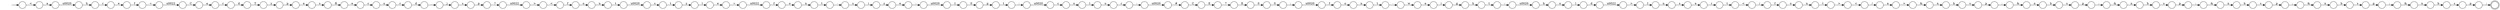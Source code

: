 digraph Automaton {
  rankdir = LR;
  0 [shape=circle,label=""];
  0 -> 92 [label="I"]
  1 [shape=circle,label=""];
  1 -> 129 [label="\u0022"]
  2 [shape=circle,label=""];
  2 -> 14 [label="l"]
  3 [shape=circle,label=""];
  3 -> 46 [label="&"]
  4 [shape=circle,label=""];
  4 -> 122 [label="="]
  5 [shape=circle,label=""];
  5 -> 118 [label="y"]
  6 [shape=circle,label=""];
  6 -> 34 [label="s"]
  7 [shape=circle,label=""];
  7 -> 99 [label="r"]
  8 [shape=circle,label=""];
  8 -> 27 [label="7"]
  9 [shape=circle,label=""];
  9 -> 35 [label="."]
  10 [shape=circle,label=""];
  10 -> 113 [label="p"]
  11 [shape=circle,label=""];
  11 -> 127 [label="b"]
  12 [shape=circle,label=""];
  12 -> 78 [label="o"]
  13 [shape=circle,label=""];
  13 -> 71 [label="1"]
  14 [shape=circle,label=""];
  14 -> 7 [label="o"]
  15 [shape=circle,label=""];
  15 -> 148 [label=";"]
  16 [shape=circle,label=""];
  16 -> 29 [label="i"]
  17 [shape=circle,label=""];
  17 -> 28 [label="n"]
  18 [shape=circle,label=""];
  18 -> 11 [label="n"]
  19 [shape=circle,label=""];
  19 -> 103 [label="t"]
  20 [shape=circle,label=""];
  20 -> 141 [label="e"]
  21 [shape=circle,label=""];
  21 -> 107 [label="&"]
  22 [shape=circle,label=""];
  22 -> 57 [label="\u0020"]
  23 [shape=circle,label=""];
  23 -> 56 [label="p"]
  24 [shape=circle,label=""];
  24 -> 2 [label="o"]
  25 [shape=circle,label=""];
  25 -> 39 [label="\u0020"]
  26 [shape=circle,label=""];
  26 -> 0 [label=">"]
  27 [shape=circle,label=""];
  27 -> 135 [label="E"]
  28 [shape=circle,label=""];
  28 -> 6 [label="b"]
  29 [shape=circle,label=""];
  29 -> 149 [label="z"]
  30 [shape=circle,label=""];
  30 -> 83 [label="<"]
  31 [shape=circle,label=""];
  31 -> 97 [label="p"]
  32 [shape=circle,label=""];
  32 -> 17 [label="&"]
  33 [shape=circle,label=""];
  33 -> 121 [label="\u0020"]
  34 [shape=circle,label=""];
  34 -> 81 [label="p"]
  35 [shape=circle,label=""];
  35 -> 72 [label="j"]
  36 [shape=circle,label=""];
  36 -> 20 [label="R"]
  37 [shape=circle,label=""];
  37 -> 90 [label=";"]
  38 [shape=circle,label=""];
  38 -> 75 [label="e"]
  39 [shape=circle,label=""];
  39 -> 136 [label="f"]
  40 [shape=circle,label=""];
  40 -> 33 [label="a"]
  41 [shape=circle,label=""];
  41 -> 31 [label="s"]
  42 [shape=circle,label=""];
  42 -> 77 [label="b"]
  43 [shape=circle,label=""];
  43 -> 21 [label=";"]
  44 [shape=circle,label=""];
  44 -> 132 [label=">"]
  45 [shape=circle,label=""];
  45 -> 86 [label="o"]
  46 [shape=circle,label=""];
  46 -> 42 [label="n"]
  47 [shape=circle,label=""];
  47 -> 117 [label="s"]
  48 [shape=circle,label=""];
  48 -> 146 [label="n"]
  49 [shape=circle,label=""];
  49 -> 18 [label="&"]
  50 [shape=circle,label=""];
  50 -> 63 [label="\u0020"]
  51 [shape=circle,label=""];
  51 -> 4 [label="f"]
  52 [shape=circle,label=""];
  52 -> 70 [label="o"]
  53 [shape=circle,label=""];
  53 -> 44 [label="t"]
  54 [shape=circle,label=""];
  54 -> 126 [label="d"]
  55 [shape=circle,label=""];
  55 -> 13 [label="\u0020"]
  56 [shape=circle,label=""];
  56 -> 67 [label="?"]
  57 [shape=circle,label=""];
  57 -> 45 [label="b"]
  58 [shape=circle,label=""];
  58 -> 50 [label="t"]
  59 [shape=circle,label=""];
  59 -> 24 [label="c"]
  60 [shape=circle,label=""];
  60 -> 74 [label="C"]
  61 [shape=circle,label=""];
  61 -> 140 [label="s"]
  62 [shape=circle,label=""];
  62 -> 25 [label=";"]
  63 [shape=circle,label=""];
  63 -> 115 [label="s"]
  64 [shape=circle,label=""];
  64 -> 137 [label="w"]
  65 [shape=circle,label=""];
  65 -> 104 [label="&"]
  66 [shape=circle,label=""];
  66 -> 133 [label="n"]
  67 [shape=circle,label=""];
  67 -> 111 [label="\u0022"]
  68 [shape=circle,label=""];
  initial [shape=plaintext,label=""];
  initial -> 68
  68 -> 40 [label="<"]
  69 [shape=circle,label=""];
  69 -> 12 [label="f"]
  70 [shape=circle,label=""];
  70 -> 58 [label="n"]
  71 [shape=circle,label=""];
  71 -> 100 [label="0"]
  72 [shape=circle,label=""];
  72 -> 23 [label="s"]
  73 [shape=circle,label=""];
  73 -> 51 [label="e"]
  74 [shape=circle,label=""];
  74 -> 8 [label="E"]
  75 [shape=circle,label=""];
  75 -> 1 [label="="]
  76 [shape=circle,label=""];
  76 -> 139 [label="i"]
  77 [shape=circle,label=""];
  77 -> 10 [label="s"]
  78 [shape=circle,label=""];
  78 -> 53 [label="n"]
  79 [shape=circle,label=""];
  79 -> 101 [label="a"]
  80 [shape=circle,label=""];
  80 -> 9 [label="d"]
  81 [shape=circle,label=""];
  81 -> 3 [label=";"]
  82 [shape=circle,label=""];
  82 -> 119 [label="n"]
  83 [shape=circle,label=""];
  83 -> 69 [label="/"]
  84 [shape=circle,label=""];
  84 -> 79 [label="C"]
  85 [shape=circle,label=""];
  85 -> 43 [label="p"]
  86 [shape=circle,label=""];
  86 -> 120 [label="l"]
  87 [shape=circle,label=""];
  87 -> 30 [label="t"]
  88 [shape=circle,label=""];
  88 -> 116 [label="<"]
  89 [shape=circle,label=""];
  89 -> 26 [label="\u0022"]
  90 [shape=doublecircle,label=""];
  91 [shape=circle,label=""];
  91 -> 124 [label="/"]
  92 [shape=circle,label=""];
  92 -> 105 [label="n"]
  93 [shape=circle,label=""];
  93 -> 16 [label="s"]
  94 [shape=circle,label=""];
  94 -> 73 [label="r"]
  95 [shape=circle,label=""];
  95 -> 36 [label="s"]
  96 [shape=circle,label=""];
  96 -> 87 [label="r"]
  97 [shape=circle,label=""];
  97 -> 49 [label=";"]
  98 [shape=circle,label=""];
  98 -> 15 [label="t"]
  99 [shape=circle,label=""];
  99 -> 142 [label=":"]
  100 [shape=circle,label=""];
  100 -> 98 [label="p"]
  101 [shape=circle,label=""];
  101 -> 54 [label="r"]
  102 [shape=circle,label=""];
  102 -> 96 [label="e"]
  103 [shape=circle,label=""];
  103 -> 22 [label=":"]
  104 [shape=circle,label=""];
  104 -> 123 [label="n"]
  105 [shape=circle,label=""];
  105 -> 102 [label="s"]
  106 [shape=circle,label=""];
  106 -> 62 [label="0"]
  107 [shape=circle,label=""];
  107 -> 114 [label="n"]
  108 [shape=circle,label=""];
  108 -> 143 [label="p"]
  109 [shape=circle,label=""];
  109 -> 108 [label="y"]
  110 [shape=circle,label=""];
  110 -> 32 [label=";"]
  111 [shape=circle,label=""];
  111 -> 88 [label=">"]
  112 [shape=circle,label=""];
  112 -> 93 [label="-"]
  113 [shape=circle,label=""];
  113 -> 65 [label=";"]
  114 [shape=circle,label=""];
  114 -> 47 [label="b"]
  115 [shape=circle,label=""];
  115 -> 5 [label="t"]
  116 [shape=circle,label=""];
  116 -> 52 [label="f"]
  117 [shape=circle,label=""];
  117 -> 110 [label="p"]
  118 [shape=circle,label=""];
  118 -> 38 [label="l"]
  119 [shape=circle,label=""];
  119 -> 138 [label="t"]
  120 [shape=circle,label=""];
  120 -> 89 [label="d"]
  121 [shape=circle,label=""];
  121 -> 94 [label="h"]
  122 [shape=circle,label=""];
  122 -> 84 [label="\u0022"]
  123 [shape=circle,label=""];
  123 -> 61 [label="b"]
  124 [shape=circle,label=""];
  124 -> 125 [label="a"]
  125 [shape=circle,label=""];
  125 -> 131 [label=">"]
  126 [shape=circle,label=""];
  126 -> 109 [label="T"]
  127 [shape=circle,label=""];
  127 -> 85 [label="s"]
  128 [shape=circle,label=""];
  128 -> 66 [label="o"]
  129 [shape=circle,label=""];
  129 -> 128 [label="f"]
  130 [shape=circle,label=""];
  130 -> 55 [label=":"]
  131 [shape=circle,label=""];
  131 -> 48 [label="&"]
  132 [shape=circle,label=""];
  132 -> 91 [label="<"]
  133 [shape=circle,label=""];
  133 -> 112 [label="t"]
  134 [shape=circle,label=""];
  134 -> 80 [label="r"]
  135 [shape=circle,label=""];
  135 -> 106 [label="0"]
  136 [shape=circle,label=""];
  136 -> 82 [label="o"]
  137 [shape=circle,label=""];
  137 -> 76 [label="e"]
  138 [shape=circle,label=""];
  138 -> 64 [label="-"]
  139 [shape=circle,label=""];
  139 -> 147 [label="g"]
  140 [shape=circle,label=""];
  140 -> 37 [label="p"]
  141 [shape=circle,label=""];
  141 -> 144 [label="c"]
  142 [shape=circle,label=""];
  142 -> 145 [label="\u0020"]
  143 [shape=circle,label=""];
  143 -> 95 [label="e"]
  144 [shape=circle,label=""];
  144 -> 134 [label="o"]
  145 [shape=circle,label=""];
  145 -> 60 [label="#"]
  146 [shape=circle,label=""];
  146 -> 41 [label="b"]
  147 [shape=circle,label=""];
  147 -> 19 [label="h"]
  148 [shape=circle,label=""];
  148 -> 59 [label="\u0020"]
  149 [shape=circle,label=""];
  149 -> 130 [label="e"]
}

